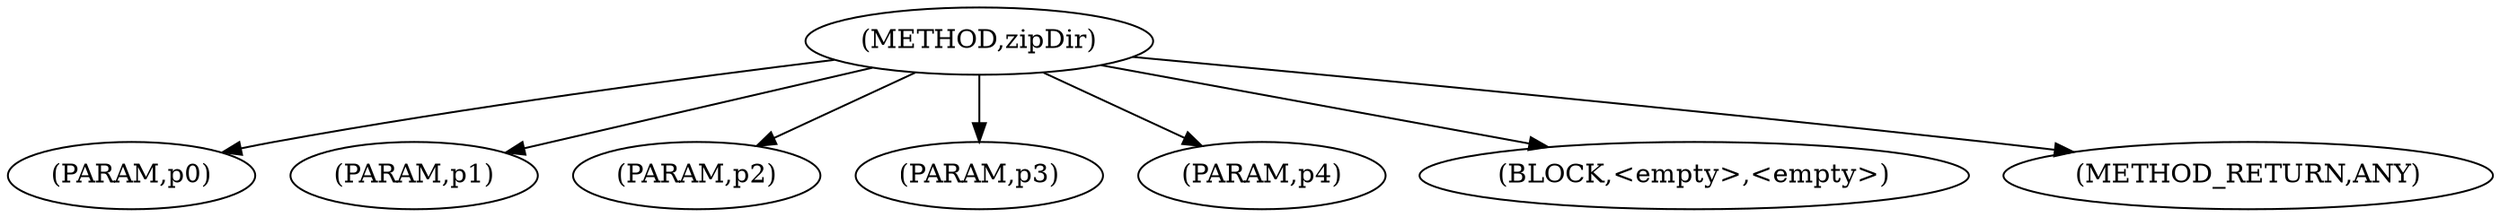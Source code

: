 digraph "zipDir" {  
"1448" [label = <(METHOD,zipDir)> ]
"1449" [label = <(PARAM,p0)> ]
"1450" [label = <(PARAM,p1)> ]
"1451" [label = <(PARAM,p2)> ]
"1452" [label = <(PARAM,p3)> ]
"1453" [label = <(PARAM,p4)> ]
"1454" [label = <(BLOCK,&lt;empty&gt;,&lt;empty&gt;)> ]
"1455" [label = <(METHOD_RETURN,ANY)> ]
  "1448" -> "1449" 
  "1448" -> "1450" 
  "1448" -> "1454" 
  "1448" -> "1451" 
  "1448" -> "1455" 
  "1448" -> "1452" 
  "1448" -> "1453" 
}
